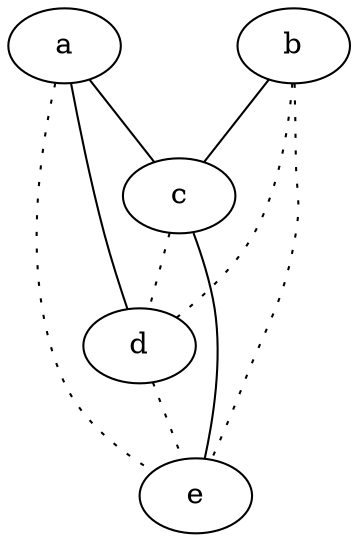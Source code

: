 graph {
a -- c;
a -- d;
a -- e [style=dotted];
b -- c;
b -- d [style=dotted];
b -- e [style=dotted];
c -- d [style=dotted];
c -- e;
d -- e [style=dotted];
}
